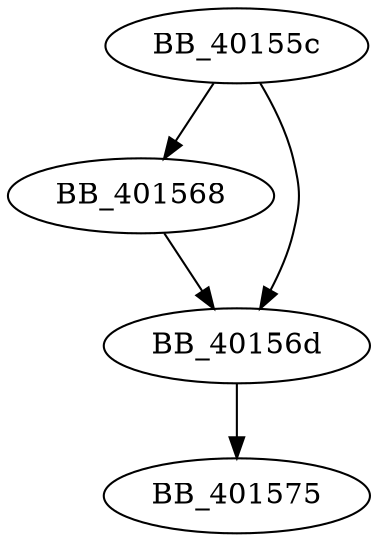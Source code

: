 DiGraph _fast_error_exit{
BB_40155c->BB_401568
BB_40155c->BB_40156d
BB_401568->BB_40156d
BB_40156d->BB_401575
}
